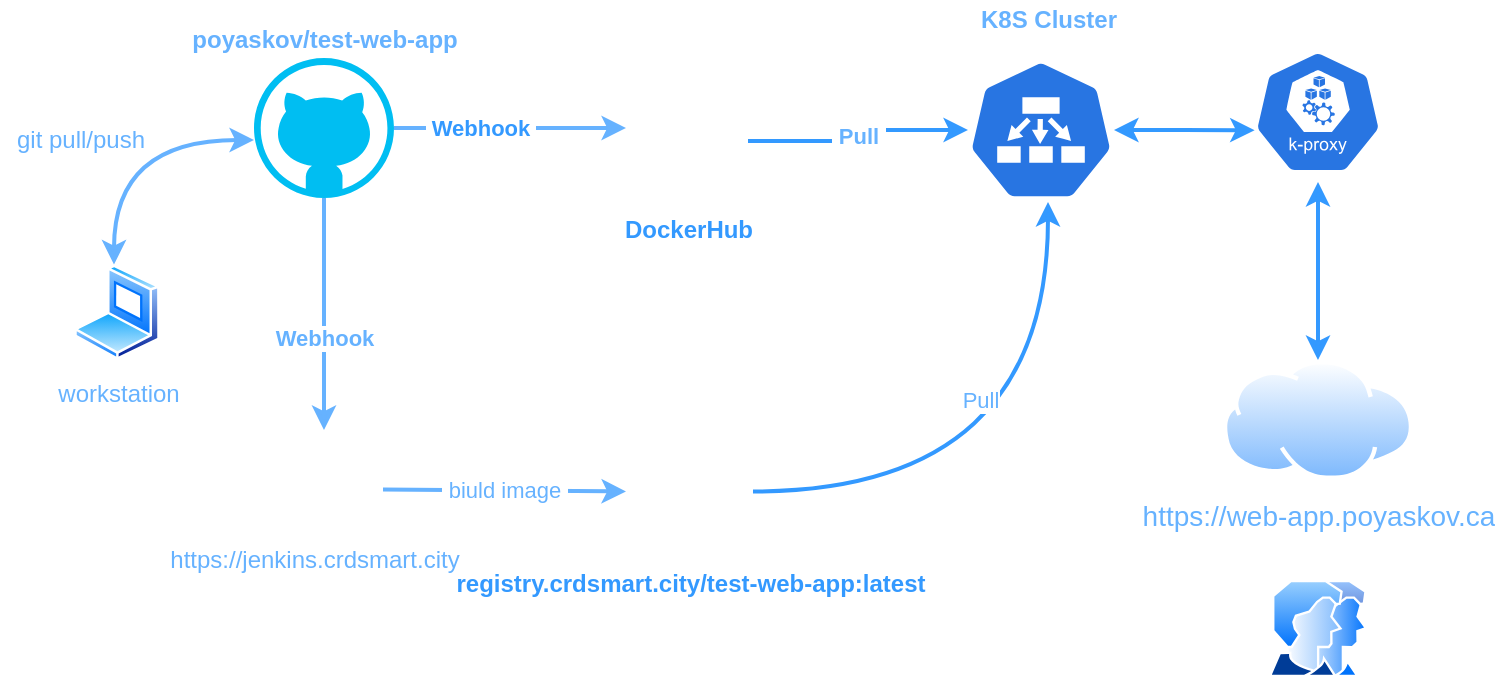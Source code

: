 <mxfile version="13.9.3" type="github">
  <diagram id="JWeNAQiVqbc7Q08cEnVS" name="Page-1">
    <mxGraphModel dx="1422" dy="762" grid="1" gridSize="10" guides="1" tooltips="1" connect="1" arrows="1" fold="1" page="1" pageScale="1" pageWidth="850" pageHeight="1100" math="0" shadow="0">
      <root>
        <mxCell id="0" />
        <mxCell id="1" parent="0" />
        <mxCell id="ceyiaxkCHnjI5kasMRBy-6" style="edgeStyle=orthogonalEdgeStyle;rounded=0;orthogonalLoop=1;jettySize=auto;html=1;strokeWidth=2;strokeColor=#66B2FF;" parent="1" source="ceyiaxkCHnjI5kasMRBy-1" target="ceyiaxkCHnjI5kasMRBy-2" edge="1">
          <mxGeometry relative="1" as="geometry">
            <Array as="points">
              <mxPoint x="330" y="494" />
              <mxPoint x="330" y="494" />
            </Array>
          </mxGeometry>
        </mxCell>
        <mxCell id="ceyiaxkCHnjI5kasMRBy-9" value="&amp;nbsp;Webhook&amp;nbsp;" style="edgeLabel;html=1;align=center;verticalAlign=middle;resizable=0;points=[];fontColor=#3399FF;fontStyle=1" parent="ceyiaxkCHnjI5kasMRBy-6" vertex="1" connectable="0">
          <mxGeometry x="0.675" y="-1" relative="1" as="geometry">
            <mxPoint x="-54" y="-1" as="offset" />
          </mxGeometry>
        </mxCell>
        <mxCell id="ceyiaxkCHnjI5kasMRBy-7" style="rounded=0;orthogonalLoop=1;jettySize=auto;html=1;entryX=0.5;entryY=0;entryDx=0;entryDy=0;strokeWidth=2;strokeColor=#66B2FF;" parent="1" source="ceyiaxkCHnjI5kasMRBy-1" target="ceyiaxkCHnjI5kasMRBy-3" edge="1">
          <mxGeometry relative="1" as="geometry" />
        </mxCell>
        <mxCell id="ceyiaxkCHnjI5kasMRBy-8" value="Webhook" style="edgeLabel;html=1;align=center;verticalAlign=middle;resizable=0;points=[];fontColor=#66B2FF;fontStyle=1" parent="ceyiaxkCHnjI5kasMRBy-7" vertex="1" connectable="0">
          <mxGeometry x="0.206" relative="1" as="geometry">
            <mxPoint as="offset" />
          </mxGeometry>
        </mxCell>
        <mxCell id="ceyiaxkCHnjI5kasMRBy-1" value="&lt;font color=&quot;#66b2ff&quot;&gt;&lt;b&gt;poyaskov/test-web-app&lt;/b&gt;&lt;/font&gt;" style="verticalLabelPosition=top;html=1;verticalAlign=bottom;align=center;strokeColor=none;fillColor=#00BEF2;shape=mxgraph.azure.github_code;pointerEvents=1;labelPosition=center;" parent="1" vertex="1">
          <mxGeometry x="170" y="459" width="70" height="70" as="geometry" />
        </mxCell>
        <mxCell id="ceyiaxkCHnjI5kasMRBy-2" value="&lt;font color=&quot;#3399ff&quot;&gt;&lt;b&gt;DockerHub&lt;/b&gt;&lt;/font&gt;" style="shape=image;html=1;verticalAlign=top;verticalLabelPosition=bottom;labelBackgroundColor=#ffffff;imageAspect=0;aspect=fixed;image=https://cdn3.iconfinder.com/data/icons/social-media-2169/24/social_media_social_media_logo_docker-128.png" parent="1" vertex="1">
          <mxGeometry x="356" y="470" width="61" height="61" as="geometry" />
        </mxCell>
        <mxCell id="ceyiaxkCHnjI5kasMRBy-31" value="&amp;nbsp;biuld image&amp;nbsp;" style="edgeStyle=none;rounded=0;orthogonalLoop=1;jettySize=auto;html=1;entryX=0;entryY=0.5;entryDx=0;entryDy=0;startArrow=none;startFill=0;endArrow=classic;endFill=1;strokeColor=#66B2FF;strokeWidth=2;fontColor=#66B2FF;" parent="1" source="ceyiaxkCHnjI5kasMRBy-3" target="ceyiaxkCHnjI5kasMRBy-30" edge="1">
          <mxGeometry relative="1" as="geometry" />
        </mxCell>
        <mxCell id="ceyiaxkCHnjI5kasMRBy-3" value="" style="shape=image;html=1;verticalAlign=top;verticalLabelPosition=bottom;labelBackgroundColor=#ffffff;imageAspect=0;aspect=fixed;image=https://cdn4.iconfinder.com/data/icons/logos-brands-5/24/jenkins-128.png;fontColor=#3399FF;" parent="1" vertex="1">
          <mxGeometry x="175.5" y="645" width="59" height="59" as="geometry" />
        </mxCell>
        <mxCell id="ceyiaxkCHnjI5kasMRBy-14" value="&amp;nbsp;Pull&amp;nbsp;" style="edgeStyle=orthogonalEdgeStyle;rounded=0;orthogonalLoop=1;jettySize=auto;html=1;strokeColor=#3399FF;strokeWidth=2;fontColor=#66B2FF;fontStyle=1;startArrow=classic;startFill=1;endArrow=none;endFill=0;" parent="1" source="ceyiaxkCHnjI5kasMRBy-4" target="ceyiaxkCHnjI5kasMRBy-2" edge="1">
          <mxGeometry relative="1" as="geometry" />
        </mxCell>
        <mxCell id="ceyiaxkCHnjI5kasMRBy-16" style="edgeStyle=orthogonalEdgeStyle;rounded=0;orthogonalLoop=1;jettySize=auto;html=1;entryX=0.005;entryY=0.63;entryDx=0;entryDy=0;entryPerimeter=0;strokeColor=#3399FF;strokeWidth=2;fontColor=#3399FF;startArrow=classic;startFill=1;endArrow=classic;endFill=1;" parent="1" source="ceyiaxkCHnjI5kasMRBy-4" target="ceyiaxkCHnjI5kasMRBy-15" edge="1">
          <mxGeometry relative="1" as="geometry" />
        </mxCell>
        <mxCell id="ceyiaxkCHnjI5kasMRBy-4" value="" style="html=1;dashed=0;whitespace=wrap;fillColor=#2875E2;strokeColor=#ffffff;points=[[0.005,0.63,0],[0.1,0.2,0],[0.9,0.2,0],[0.5,0,0],[0.995,0.63,0],[0.72,0.99,0],[0.5,1,0],[0.28,0.99,0]];shape=mxgraph.kubernetes.icon;prIcon=ep" parent="1" vertex="1">
          <mxGeometry x="527" y="459" width="73" height="72" as="geometry" />
        </mxCell>
        <mxCell id="ceyiaxkCHnjI5kasMRBy-17" style="edgeStyle=orthogonalEdgeStyle;rounded=0;orthogonalLoop=1;jettySize=auto;html=1;startArrow=none;startFill=0;endArrow=classic;endFill=1;strokeColor=#3399FF;strokeWidth=2;fontColor=#3399FF;curved=1;exitX=1;exitY=0.5;exitDx=0;exitDy=0;" parent="1" source="ceyiaxkCHnjI5kasMRBy-30" edge="1">
          <mxGeometry relative="1" as="geometry">
            <mxPoint x="510" y="720" as="sourcePoint" />
            <mxPoint x="567" y="531" as="targetPoint" />
            <Array as="points">
              <mxPoint x="567" y="675" />
            </Array>
          </mxGeometry>
        </mxCell>
        <mxCell id="ceyiaxkCHnjI5kasMRBy-32" value="Pull" style="edgeLabel;html=1;align=center;verticalAlign=middle;resizable=0;points=[];fontColor=#66B2FF;" parent="ceyiaxkCHnjI5kasMRBy-17" vertex="1" connectable="0">
          <mxGeometry x="-0.231" y="46" relative="1" as="geometry">
            <mxPoint x="1" as="offset" />
          </mxGeometry>
        </mxCell>
        <mxCell id="ceyiaxkCHnjI5kasMRBy-5" value="&lt;font color=&quot;#66b2ff&quot;&gt;workstation&lt;/font&gt;" style="aspect=fixed;perimeter=ellipsePerimeter;html=1;align=center;shadow=0;dashed=0;spacingTop=3;image;image=img/lib/active_directory/laptop_client.svg;" parent="1" vertex="1">
          <mxGeometry x="80" y="562.22" width="43" height="47.78" as="geometry" />
        </mxCell>
        <mxCell id="ceyiaxkCHnjI5kasMRBy-22" style="edgeStyle=none;rounded=0;orthogonalLoop=1;jettySize=auto;html=1;exitX=0.5;exitY=1;exitDx=0;exitDy=0;exitPerimeter=0;entryX=0.5;entryY=0;entryDx=0;entryDy=0;startArrow=classic;startFill=1;endArrow=classic;endFill=1;strokeColor=#3399FF;strokeWidth=2;fontColor=#66B2FF;" parent="1" source="ceyiaxkCHnjI5kasMRBy-15" target="ceyiaxkCHnjI5kasMRBy-21" edge="1">
          <mxGeometry relative="1" as="geometry" />
        </mxCell>
        <mxCell id="ceyiaxkCHnjI5kasMRBy-15" value="" style="html=1;dashed=0;whitespace=wrap;fillColor=#2875E2;strokeColor=#ffffff;points=[[0.005,0.63,0],[0.1,0.2,0],[0.9,0.2,0],[0.5,0,0],[0.995,0.63,0],[0.72,0.99,0],[0.5,1,0],[0.28,0.99,0]];shape=mxgraph.kubernetes.icon;prIcon=k_proxy;fontColor=#3399FF;" parent="1" vertex="1">
          <mxGeometry x="670" y="451" width="64" height="70" as="geometry" />
        </mxCell>
        <mxCell id="ceyiaxkCHnjI5kasMRBy-18" style="edgeStyle=orthogonalEdgeStyle;rounded=0;orthogonalLoop=1;jettySize=auto;html=1;startArrow=classic;startFill=1;endArrow=classic;endFill=1;strokeWidth=2;fontColor=#3399FF;curved=1;entryX=0;entryY=0.5;entryDx=0;entryDy=0;entryPerimeter=0;strokeColor=#66B2FF;" parent="1" source="ceyiaxkCHnjI5kasMRBy-5" edge="1">
          <mxGeometry relative="1" as="geometry">
            <mxPoint x="40" y="582.298" as="sourcePoint" />
            <mxPoint x="170" y="500" as="targetPoint" />
            <Array as="points">
              <mxPoint x="100" y="500" />
            </Array>
          </mxGeometry>
        </mxCell>
        <mxCell id="ceyiaxkCHnjI5kasMRBy-20" value="K8S Cluster" style="text;html=1;resizable=0;autosize=1;align=center;verticalAlign=middle;points=[];fillColor=none;strokeColor=none;rounded=0;fontColor=#66B2FF;fontStyle=1" parent="1" vertex="1">
          <mxGeometry x="527" y="430" width="80" height="20" as="geometry" />
        </mxCell>
        <mxCell id="ceyiaxkCHnjI5kasMRBy-21" value="&lt;font style=&quot;font-size: 14px&quot;&gt;https://web-app.poyaskov.ca&lt;/font&gt;" style="aspect=fixed;perimeter=ellipsePerimeter;html=1;align=center;shadow=0;dashed=0;spacingTop=3;image;image=img/lib/active_directory/internet_cloud.svg;fontColor=#66B2FF;" parent="1" vertex="1">
          <mxGeometry x="654.38" y="610" width="95.24" height="60" as="geometry" />
        </mxCell>
        <mxCell id="ceyiaxkCHnjI5kasMRBy-24" value="git pull/push" style="text;html=1;resizable=0;autosize=1;align=center;verticalAlign=middle;points=[];fillColor=none;strokeColor=none;rounded=0;fontColor=#66B2FF;" parent="1" vertex="1">
          <mxGeometry x="43" y="490" width="80" height="20" as="geometry" />
        </mxCell>
        <mxCell id="ceyiaxkCHnjI5kasMRBy-27" value="" style="aspect=fixed;perimeter=ellipsePerimeter;html=1;align=center;shadow=0;dashed=0;spacingTop=3;image;image=img/lib/active_directory/user_accounts.svg;fontColor=#66B2FF;" parent="1" vertex="1">
          <mxGeometry x="677" y="720" width="50" height="48.5" as="geometry" />
        </mxCell>
        <mxCell id="ceyiaxkCHnjI5kasMRBy-29" value="https://jenkins.crdsmart.city" style="text;html=1;resizable=0;autosize=1;align=center;verticalAlign=middle;points=[];fillColor=none;strokeColor=none;rounded=0;fontColor=#66B2FF;" parent="1" vertex="1">
          <mxGeometry x="120" y="700" width="160" height="20" as="geometry" />
        </mxCell>
        <mxCell id="ceyiaxkCHnjI5kasMRBy-30" value="&lt;font color=&quot;#3399ff&quot;&gt;&lt;b&gt;registry.crdsmart.city/test-web-app:latest&lt;/b&gt;&lt;br&gt;&lt;/font&gt;" style="shape=image;html=1;verticalAlign=top;verticalLabelPosition=bottom;labelBackgroundColor=#ffffff;imageAspect=0;aspect=fixed;image=https://cdn3.iconfinder.com/data/icons/social-media-2169/24/social_media_social_media_logo_docker-128.png;labelPosition=center;align=center;" parent="1" vertex="1">
          <mxGeometry x="356" y="644" width="63.5" height="63.5" as="geometry" />
        </mxCell>
      </root>
    </mxGraphModel>
  </diagram>
</mxfile>
